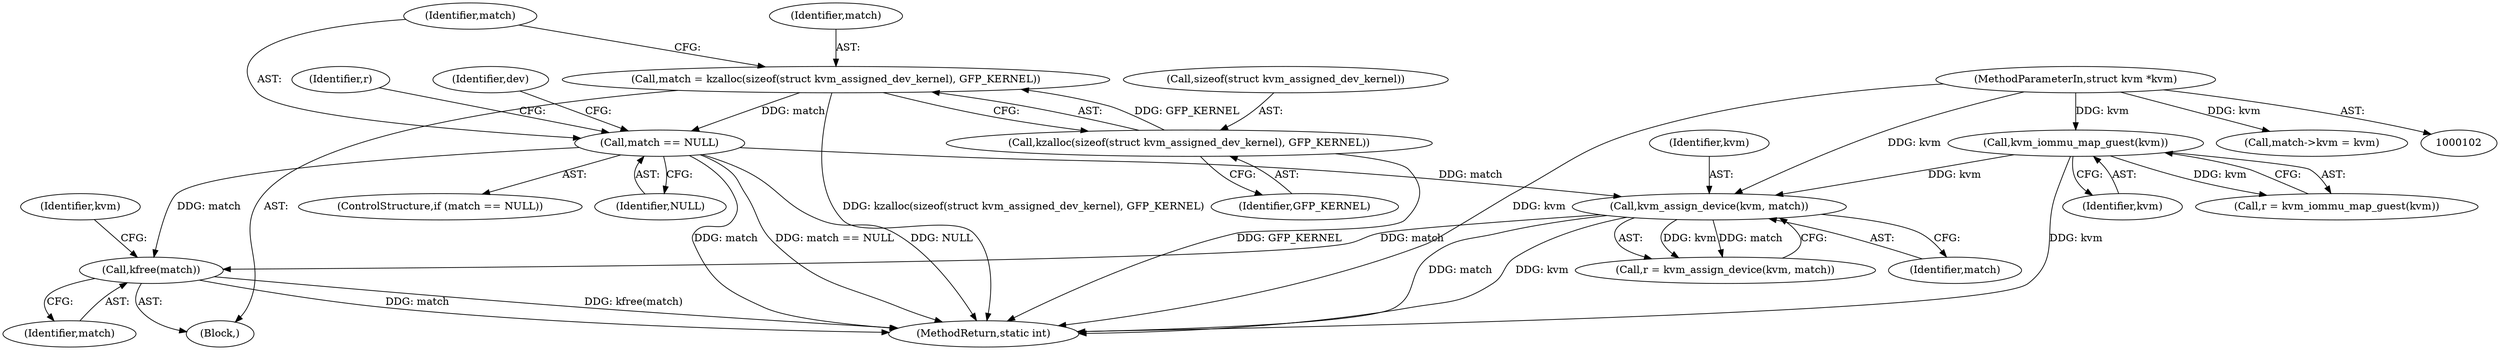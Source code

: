 digraph "0_linux_c4e7f9022e506c6635a5037713c37118e23193e4@API" {
"1000383" [label="(Call,kfree(match))"];
"1000163" [label="(Call,match == NULL)"];
"1000156" [label="(Call,match = kzalloc(sizeof(struct kvm_assigned_dev_kernel), GFP_KERNEL))"];
"1000158" [label="(Call,kzalloc(sizeof(struct kvm_assigned_dev_kernel), GFP_KERNEL))"];
"1000341" [label="(Call,kvm_assign_device(kvm, match))"];
"1000334" [label="(Call,kvm_iommu_map_guest(kvm))"];
"1000103" [label="(MethodParameterIn,struct kvm *kvm)"];
"1000388" [label="(Identifier,kvm)"];
"1000105" [label="(Block,)"];
"1000164" [label="(Identifier,match)"];
"1000301" [label="(Call,match->kvm = kvm)"];
"1000343" [label="(Identifier,match)"];
"1000335" [label="(Identifier,kvm)"];
"1000163" [label="(Call,match == NULL)"];
"1000342" [label="(Identifier,kvm)"];
"1000159" [label="(Call,sizeof(struct kvm_assigned_dev_kernel))"];
"1000383" [label="(Call,kfree(match))"];
"1000158" [label="(Call,kzalloc(sizeof(struct kvm_assigned_dev_kernel), GFP_KERNEL))"];
"1000156" [label="(Call,match = kzalloc(sizeof(struct kvm_assigned_dev_kernel), GFP_KERNEL))"];
"1000162" [label="(ControlStructure,if (match == NULL))"];
"1000165" [label="(Identifier,NULL)"];
"1000398" [label="(MethodReturn,static int)"];
"1000339" [label="(Call,r = kvm_assign_device(kvm, match))"];
"1000384" [label="(Identifier,match)"];
"1000334" [label="(Call,kvm_iommu_map_guest(kvm))"];
"1000341" [label="(Call,kvm_assign_device(kvm, match))"];
"1000168" [label="(Identifier,r)"];
"1000173" [label="(Identifier,dev)"];
"1000103" [label="(MethodParameterIn,struct kvm *kvm)"];
"1000157" [label="(Identifier,match)"];
"1000332" [label="(Call,r = kvm_iommu_map_guest(kvm))"];
"1000161" [label="(Identifier,GFP_KERNEL)"];
"1000383" -> "1000105"  [label="AST: "];
"1000383" -> "1000384"  [label="CFG: "];
"1000384" -> "1000383"  [label="AST: "];
"1000388" -> "1000383"  [label="CFG: "];
"1000383" -> "1000398"  [label="DDG: kfree(match)"];
"1000383" -> "1000398"  [label="DDG: match"];
"1000163" -> "1000383"  [label="DDG: match"];
"1000341" -> "1000383"  [label="DDG: match"];
"1000163" -> "1000162"  [label="AST: "];
"1000163" -> "1000165"  [label="CFG: "];
"1000164" -> "1000163"  [label="AST: "];
"1000165" -> "1000163"  [label="AST: "];
"1000168" -> "1000163"  [label="CFG: "];
"1000173" -> "1000163"  [label="CFG: "];
"1000163" -> "1000398"  [label="DDG: match"];
"1000163" -> "1000398"  [label="DDG: match == NULL"];
"1000163" -> "1000398"  [label="DDG: NULL"];
"1000156" -> "1000163"  [label="DDG: match"];
"1000163" -> "1000341"  [label="DDG: match"];
"1000156" -> "1000105"  [label="AST: "];
"1000156" -> "1000158"  [label="CFG: "];
"1000157" -> "1000156"  [label="AST: "];
"1000158" -> "1000156"  [label="AST: "];
"1000164" -> "1000156"  [label="CFG: "];
"1000156" -> "1000398"  [label="DDG: kzalloc(sizeof(struct kvm_assigned_dev_kernel), GFP_KERNEL)"];
"1000158" -> "1000156"  [label="DDG: GFP_KERNEL"];
"1000158" -> "1000161"  [label="CFG: "];
"1000159" -> "1000158"  [label="AST: "];
"1000161" -> "1000158"  [label="AST: "];
"1000158" -> "1000398"  [label="DDG: GFP_KERNEL"];
"1000341" -> "1000339"  [label="AST: "];
"1000341" -> "1000343"  [label="CFG: "];
"1000342" -> "1000341"  [label="AST: "];
"1000343" -> "1000341"  [label="AST: "];
"1000339" -> "1000341"  [label="CFG: "];
"1000341" -> "1000398"  [label="DDG: match"];
"1000341" -> "1000398"  [label="DDG: kvm"];
"1000341" -> "1000339"  [label="DDG: kvm"];
"1000341" -> "1000339"  [label="DDG: match"];
"1000334" -> "1000341"  [label="DDG: kvm"];
"1000103" -> "1000341"  [label="DDG: kvm"];
"1000334" -> "1000332"  [label="AST: "];
"1000334" -> "1000335"  [label="CFG: "];
"1000335" -> "1000334"  [label="AST: "];
"1000332" -> "1000334"  [label="CFG: "];
"1000334" -> "1000398"  [label="DDG: kvm"];
"1000334" -> "1000332"  [label="DDG: kvm"];
"1000103" -> "1000334"  [label="DDG: kvm"];
"1000103" -> "1000102"  [label="AST: "];
"1000103" -> "1000398"  [label="DDG: kvm"];
"1000103" -> "1000301"  [label="DDG: kvm"];
}
